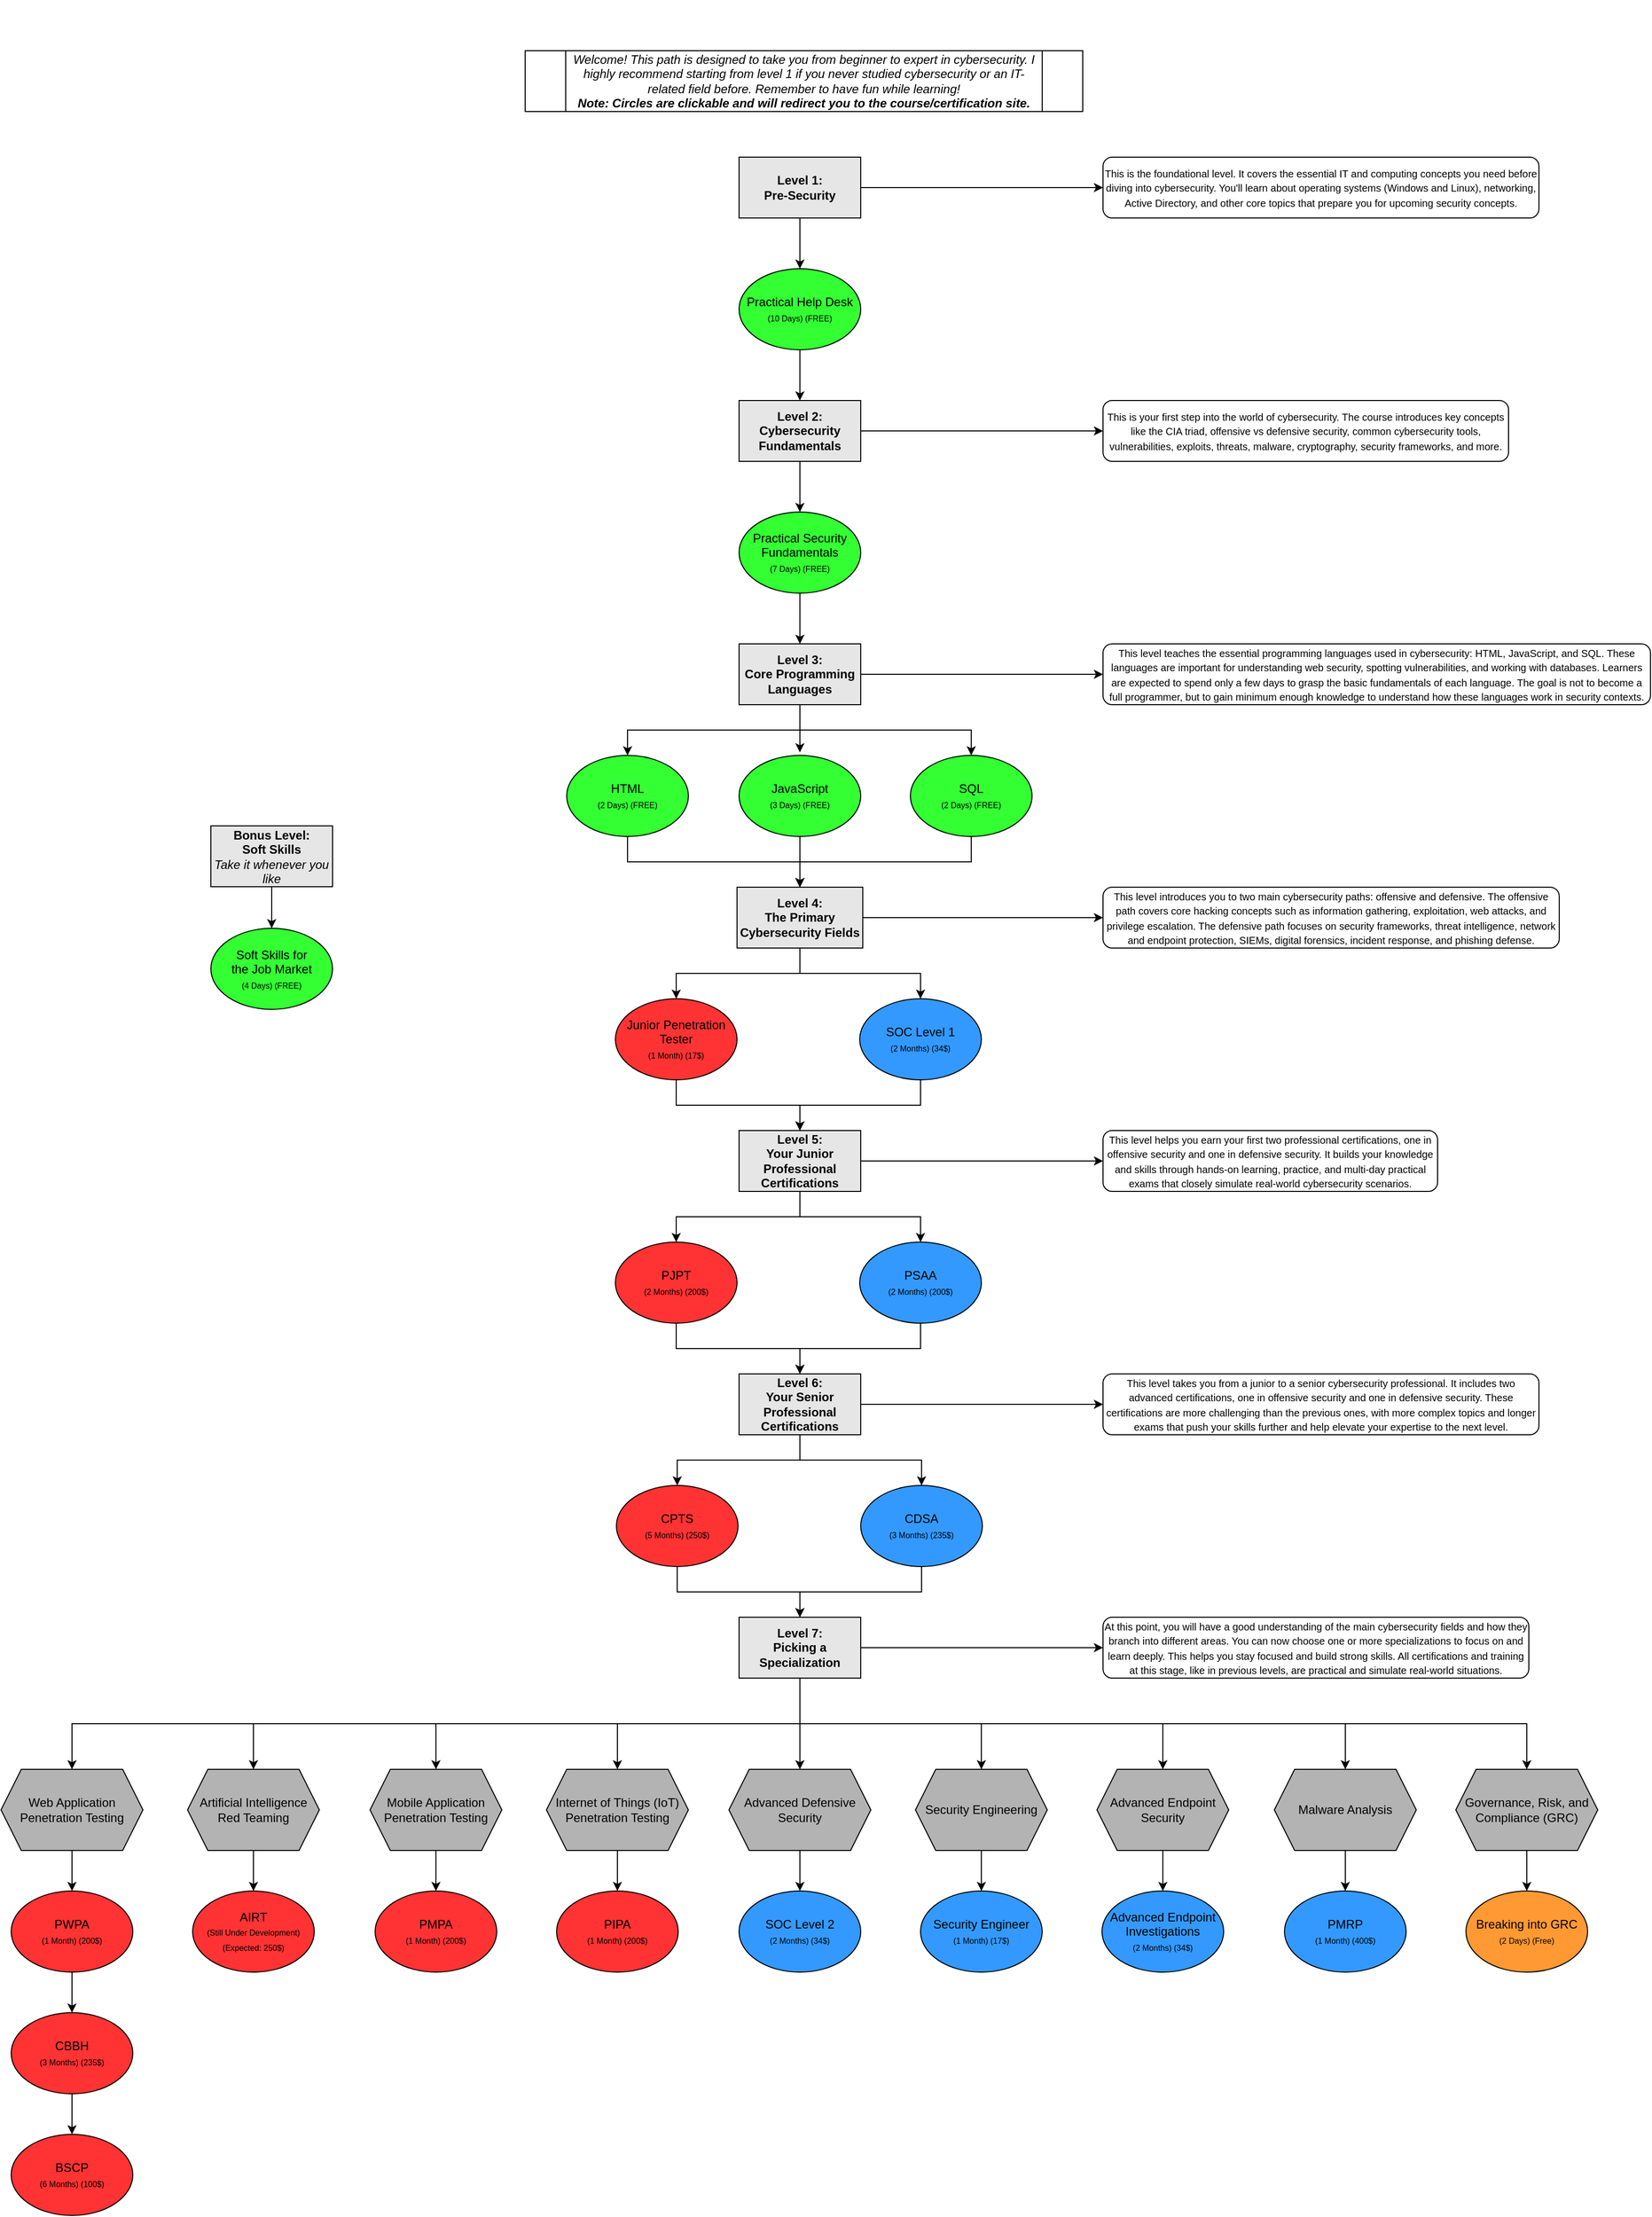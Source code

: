 <mxfile version="28.0.3">
  <diagram name="Page-1" id="J7OzrCMih5X3vnfGCYTY">
    <mxGraphModel dx="1801" dy="426" grid="1" gridSize="10" guides="1" tooltips="1" connect="1" arrows="1" fold="1" page="1" pageScale="1" pageWidth="850" pageHeight="1100" background="none" math="0" shadow="0">
      <root>
        <mxCell id="0" />
        <mxCell id="1" parent="0" />
        <mxCell id="FgrMO-ivLKWkDhHZ7NfL-2" style="edgeStyle=orthogonalEdgeStyle;rounded=0;orthogonalLoop=1;jettySize=auto;html=1;" parent="1" source="FgrMO-ivLKWkDhHZ7NfL-1" target="FgrMO-ivLKWkDhHZ7NfL-4" edge="1">
          <mxGeometry relative="1" as="geometry">
            <mxPoint x="406" y="495" as="targetPoint" />
          </mxGeometry>
        </mxCell>
        <mxCell id="FgrMO-ivLKWkDhHZ7NfL-1" value="&lt;div&gt;Level 1:&lt;/div&gt;&lt;div&gt;Pre-Security&lt;/div&gt;" style="rounded=0;whiteSpace=wrap;html=1;fontStyle=1;fillColor=#E6E6E6;" parent="1" vertex="1">
          <mxGeometry x="361" y="165" width="120" height="60" as="geometry" />
        </mxCell>
        <mxCell id="FgrMO-ivLKWkDhHZ7NfL-7" style="edgeStyle=orthogonalEdgeStyle;rounded=0;orthogonalLoop=1;jettySize=auto;html=1;entryX=0.5;entryY=0;entryDx=0;entryDy=0;" parent="1" source="FgrMO-ivLKWkDhHZ7NfL-3" target="FgrMO-ivLKWkDhHZ7NfL-6" edge="1">
          <mxGeometry relative="1" as="geometry" />
        </mxCell>
        <mxCell id="FgrMO-ivLKWkDhHZ7NfL-100" style="edgeStyle=orthogonalEdgeStyle;rounded=0;orthogonalLoop=1;jettySize=auto;html=1;entryX=0;entryY=0.5;entryDx=0;entryDy=0;" parent="1" source="FgrMO-ivLKWkDhHZ7NfL-3" target="FgrMO-ivLKWkDhHZ7NfL-99" edge="1">
          <mxGeometry relative="1" as="geometry" />
        </mxCell>
        <mxCell id="FgrMO-ivLKWkDhHZ7NfL-3" value="&lt;div&gt;Level 2:&lt;/div&gt;&lt;div&gt;Cybersecurity Fundamentals&lt;/div&gt;" style="rounded=0;whiteSpace=wrap;html=1;fontStyle=1;fillColor=#E6E6E6;" parent="1" vertex="1">
          <mxGeometry x="361" y="405" width="120" height="60" as="geometry" />
        </mxCell>
        <mxCell id="FgrMO-ivLKWkDhHZ7NfL-97" style="edgeStyle=orthogonalEdgeStyle;rounded=0;orthogonalLoop=1;jettySize=auto;html=1;entryX=0;entryY=0.5;entryDx=0;entryDy=0;exitX=1;exitY=0.5;exitDx=0;exitDy=0;" parent="1" source="FgrMO-ivLKWkDhHZ7NfL-1" target="FgrMO-ivLKWkDhHZ7NfL-98" edge="1">
          <mxGeometry relative="1" as="geometry">
            <mxPoint x="510" y="185" as="sourcePoint" />
            <mxPoint x="670" y="195" as="targetPoint" />
          </mxGeometry>
        </mxCell>
        <UserObject label="&lt;div&gt;Practical Help Desk&lt;/div&gt;&lt;font style=&quot;font-size: 8px;&quot;&gt;(10 Days) (FREE)&lt;/font&gt;" link="https://academy.tcm-sec.com/p/practical-help-desk" linkTarget="_blank" id="FgrMO-ivLKWkDhHZ7NfL-4">
          <mxCell style="ellipse;whiteSpace=wrap;html=1;fillColor=#33FF33;" parent="1" vertex="1">
            <mxGeometry x="361" y="275" width="120" height="80" as="geometry" />
          </mxCell>
        </UserObject>
        <mxCell id="FgrMO-ivLKWkDhHZ7NfL-5" style="edgeStyle=orthogonalEdgeStyle;rounded=0;orthogonalLoop=1;jettySize=auto;html=1;entryX=0.5;entryY=0;entryDx=0;entryDy=0;" parent="1" source="FgrMO-ivLKWkDhHZ7NfL-4" target="FgrMO-ivLKWkDhHZ7NfL-3" edge="1">
          <mxGeometry relative="1" as="geometry" />
        </mxCell>
        <mxCell id="FgrMO-ivLKWkDhHZ7NfL-113" style="edgeStyle=orthogonalEdgeStyle;rounded=0;orthogonalLoop=1;jettySize=auto;html=1;entryX=0.5;entryY=0;entryDx=0;entryDy=0;" parent="1" source="FgrMO-ivLKWkDhHZ7NfL-6" target="FgrMO-ivLKWkDhHZ7NfL-112" edge="1">
          <mxGeometry relative="1" as="geometry" />
        </mxCell>
        <UserObject label="&lt;div&gt;Practical Security Fundamentals&lt;/div&gt;&lt;div&gt;&lt;font style=&quot;font-size: 8px;&quot;&gt;(7 Days) (FREE)&lt;/font&gt;&lt;/div&gt;" link="https://academy.tcm-sec.com/p/practical-security-fundamentals" linkTarget="_blank" id="FgrMO-ivLKWkDhHZ7NfL-6">
          <mxCell style="ellipse;whiteSpace=wrap;html=1;fillColor=#33FF33;" parent="1" vertex="1">
            <mxGeometry x="361" y="515" width="120" height="80" as="geometry" />
          </mxCell>
        </UserObject>
        <mxCell id="FgrMO-ivLKWkDhHZ7NfL-10" style="edgeStyle=orthogonalEdgeStyle;rounded=0;orthogonalLoop=1;jettySize=auto;html=1;exitX=0.5;exitY=1;exitDx=0;exitDy=0;entryX=0.5;entryY=0;entryDx=0;entryDy=0;" parent="1" source="FgrMO-ivLKWkDhHZ7NfL-8" target="FgrMO-ivLKWkDhHZ7NfL-11" edge="1">
          <mxGeometry relative="1" as="geometry">
            <mxPoint x="236" y="1035" as="targetPoint" />
          </mxGeometry>
        </mxCell>
        <mxCell id="FgrMO-ivLKWkDhHZ7NfL-13" style="edgeStyle=orthogonalEdgeStyle;rounded=0;orthogonalLoop=1;jettySize=auto;html=1;entryX=0.5;entryY=0;entryDx=0;entryDy=0;" parent="1" source="FgrMO-ivLKWkDhHZ7NfL-8" target="FgrMO-ivLKWkDhHZ7NfL-12" edge="1">
          <mxGeometry relative="1" as="geometry" />
        </mxCell>
        <mxCell id="FgrMO-ivLKWkDhHZ7NfL-102" style="edgeStyle=orthogonalEdgeStyle;rounded=0;orthogonalLoop=1;jettySize=auto;html=1;entryX=0;entryY=0.5;entryDx=0;entryDy=0;" parent="1" source="FgrMO-ivLKWkDhHZ7NfL-8" target="FgrMO-ivLKWkDhHZ7NfL-101" edge="1">
          <mxGeometry relative="1" as="geometry" />
        </mxCell>
        <mxCell id="FgrMO-ivLKWkDhHZ7NfL-8" value="&lt;div&gt;Level 4:&lt;/div&gt;&lt;div&gt;The Primary Cybersecurity Fields&lt;/div&gt;" style="whiteSpace=wrap;html=1;fontStyle=1;fillColor=#E6E6E6;" parent="1" vertex="1">
          <mxGeometry x="359" y="885" width="124" height="60" as="geometry" />
        </mxCell>
        <mxCell id="FgrMO-ivLKWkDhHZ7NfL-16" style="edgeStyle=orthogonalEdgeStyle;rounded=0;orthogonalLoop=1;jettySize=auto;html=1;entryX=0.5;entryY=0;entryDx=0;entryDy=0;exitX=0.5;exitY=1;exitDx=0;exitDy=0;" parent="1" source="FgrMO-ivLKWkDhHZ7NfL-11" target="FgrMO-ivLKWkDhHZ7NfL-14" edge="1">
          <mxGeometry relative="1" as="geometry" />
        </mxCell>
        <UserObject label="&lt;div&gt;Junior Penetration Tester&lt;/div&gt;&lt;div&gt;&lt;font style=&quot;font-size: 8px;&quot;&gt;(1 Month) (17$)&lt;/font&gt;&lt;/div&gt;" link="https://tryhackme.com/path/outline/jrpenetrationtester" linkTarget="_blank" id="FgrMO-ivLKWkDhHZ7NfL-11">
          <mxCell style="ellipse;whiteSpace=wrap;html=1;fillColor=#FF3333;" parent="1" vertex="1">
            <mxGeometry x="239" y="995" width="120" height="80" as="geometry" />
          </mxCell>
        </UserObject>
        <mxCell id="FgrMO-ivLKWkDhHZ7NfL-15" style="edgeStyle=orthogonalEdgeStyle;rounded=0;orthogonalLoop=1;jettySize=auto;html=1;entryX=0.5;entryY=0;entryDx=0;entryDy=0;exitX=0.5;exitY=1;exitDx=0;exitDy=0;" parent="1" source="FgrMO-ivLKWkDhHZ7NfL-12" target="FgrMO-ivLKWkDhHZ7NfL-14" edge="1">
          <mxGeometry relative="1" as="geometry">
            <mxPoint x="481" y="1115" as="sourcePoint" />
          </mxGeometry>
        </mxCell>
        <UserObject label="&lt;div&gt;SOC Level 1&lt;/div&gt;&lt;div&gt;&lt;font style=&quot;font-size: 8px;&quot;&gt;(2 Months) (34$)&lt;/font&gt;&lt;/div&gt;" link="https://tryhackme.com/path/outline/soclevel1" linkTarget="_blank" id="FgrMO-ivLKWkDhHZ7NfL-12">
          <mxCell style="ellipse;whiteSpace=wrap;html=1;fillColor=#3399FF;" parent="1" vertex="1">
            <mxGeometry x="480" y="995" width="120" height="80" as="geometry" />
          </mxCell>
        </UserObject>
        <mxCell id="FgrMO-ivLKWkDhHZ7NfL-20" style="edgeStyle=orthogonalEdgeStyle;rounded=0;orthogonalLoop=1;jettySize=auto;html=1;entryX=0.5;entryY=0;entryDx=0;entryDy=0;exitX=0.5;exitY=1;exitDx=0;exitDy=0;" parent="1" source="FgrMO-ivLKWkDhHZ7NfL-14" target="FgrMO-ivLKWkDhHZ7NfL-18" edge="1">
          <mxGeometry relative="1" as="geometry" />
        </mxCell>
        <mxCell id="FgrMO-ivLKWkDhHZ7NfL-21" style="edgeStyle=orthogonalEdgeStyle;rounded=0;orthogonalLoop=1;jettySize=auto;html=1;entryX=0.5;entryY=0;entryDx=0;entryDy=0;" parent="1" source="FgrMO-ivLKWkDhHZ7NfL-14" target="FgrMO-ivLKWkDhHZ7NfL-19" edge="1">
          <mxGeometry relative="1" as="geometry" />
        </mxCell>
        <mxCell id="FgrMO-ivLKWkDhHZ7NfL-104" style="edgeStyle=orthogonalEdgeStyle;rounded=0;orthogonalLoop=1;jettySize=auto;html=1;entryX=0;entryY=0.5;entryDx=0;entryDy=0;" parent="1" source="FgrMO-ivLKWkDhHZ7NfL-14" target="FgrMO-ivLKWkDhHZ7NfL-103" edge="1">
          <mxGeometry relative="1" as="geometry" />
        </mxCell>
        <mxCell id="FgrMO-ivLKWkDhHZ7NfL-14" value="&lt;div&gt;Level 5:&lt;/div&gt;&lt;div&gt;Your Junior Professional Certifications&lt;/div&gt;" style="whiteSpace=wrap;html=1;fontStyle=1;fillColor=#E6E6E6;" parent="1" vertex="1">
          <mxGeometry x="361" y="1125" width="120" height="60" as="geometry" />
        </mxCell>
        <mxCell id="FgrMO-ivLKWkDhHZ7NfL-30" style="edgeStyle=orthogonalEdgeStyle;rounded=0;orthogonalLoop=1;jettySize=auto;html=1;entryX=0.5;entryY=0;entryDx=0;entryDy=0;exitX=0.5;exitY=1;exitDx=0;exitDy=0;" parent="1" source="FgrMO-ivLKWkDhHZ7NfL-18" target="FgrMO-ivLKWkDhHZ7NfL-22" edge="1">
          <mxGeometry relative="1" as="geometry" />
        </mxCell>
        <UserObject label="&lt;div&gt;PJPT&lt;/div&gt;&lt;div&gt;&lt;font style=&quot;font-size: 8px;&quot;&gt;(2 Months) (200$)&lt;/font&gt;&lt;/div&gt;" link="https://certifications.tcm-sec.com/pjpt/" linkTarget="_blank" id="FgrMO-ivLKWkDhHZ7NfL-18">
          <mxCell style="ellipse;whiteSpace=wrap;html=1;fillColor=#FF3333;" parent="1" vertex="1">
            <mxGeometry x="239" y="1235" width="120" height="80" as="geometry" />
          </mxCell>
        </UserObject>
        <mxCell id="FgrMO-ivLKWkDhHZ7NfL-29" style="edgeStyle=orthogonalEdgeStyle;rounded=0;orthogonalLoop=1;jettySize=auto;html=1;entryX=0.5;entryY=0;entryDx=0;entryDy=0;" parent="1" source="FgrMO-ivLKWkDhHZ7NfL-19" target="FgrMO-ivLKWkDhHZ7NfL-22" edge="1">
          <mxGeometry relative="1" as="geometry" />
        </mxCell>
        <UserObject label="&lt;div&gt;PSAA&lt;/div&gt;&lt;div&gt;&lt;font style=&quot;font-size: 8px;&quot;&gt;(2 Months) (200$)&lt;/font&gt;&lt;/div&gt;" link="https://certifications.tcm-sec.com/psaa/" linkTarget="_blank" id="FgrMO-ivLKWkDhHZ7NfL-19">
          <mxCell style="ellipse;whiteSpace=wrap;html=1;fillColor=#3399FF;" parent="1" vertex="1">
            <mxGeometry x="480" y="1235" width="120" height="80" as="geometry" />
          </mxCell>
        </UserObject>
        <mxCell id="FgrMO-ivLKWkDhHZ7NfL-26" style="edgeStyle=orthogonalEdgeStyle;rounded=0;orthogonalLoop=1;jettySize=auto;html=1;exitX=0.5;exitY=1;exitDx=0;exitDy=0;" parent="1" source="FgrMO-ivLKWkDhHZ7NfL-22" target="FgrMO-ivLKWkDhHZ7NfL-23" edge="1">
          <mxGeometry relative="1" as="geometry" />
        </mxCell>
        <mxCell id="FgrMO-ivLKWkDhHZ7NfL-27" style="edgeStyle=orthogonalEdgeStyle;rounded=0;orthogonalLoop=1;jettySize=auto;html=1;entryX=0.5;entryY=0;entryDx=0;entryDy=0;exitX=0.5;exitY=1;exitDx=0;exitDy=0;" parent="1" source="FgrMO-ivLKWkDhHZ7NfL-22" target="FgrMO-ivLKWkDhHZ7NfL-24" edge="1">
          <mxGeometry relative="1" as="geometry" />
        </mxCell>
        <mxCell id="FgrMO-ivLKWkDhHZ7NfL-106" style="edgeStyle=orthogonalEdgeStyle;rounded=0;orthogonalLoop=1;jettySize=auto;html=1;entryX=0;entryY=0.5;entryDx=0;entryDy=0;" parent="1" source="FgrMO-ivLKWkDhHZ7NfL-22" target="FgrMO-ivLKWkDhHZ7NfL-105" edge="1">
          <mxGeometry relative="1" as="geometry" />
        </mxCell>
        <mxCell id="FgrMO-ivLKWkDhHZ7NfL-22" value="&lt;div&gt;Level 6:&lt;/div&gt;&lt;div&gt;Your Senior Professional Certifications&lt;/div&gt;" style="whiteSpace=wrap;html=1;fontStyle=1;fillColor=#E6E6E6;" parent="1" vertex="1">
          <mxGeometry x="361" y="1365" width="120" height="60" as="geometry" />
        </mxCell>
        <mxCell id="FgrMO-ivLKWkDhHZ7NfL-32" style="edgeStyle=orthogonalEdgeStyle;rounded=0;orthogonalLoop=1;jettySize=auto;html=1;entryX=0.5;entryY=0;entryDx=0;entryDy=0;exitX=0.5;exitY=1;exitDx=0;exitDy=0;" parent="1" source="FgrMO-ivLKWkDhHZ7NfL-23" target="FgrMO-ivLKWkDhHZ7NfL-28" edge="1">
          <mxGeometry relative="1" as="geometry" />
        </mxCell>
        <UserObject label="&lt;div&gt;CPTS&lt;/div&gt;&lt;div&gt;&lt;font style=&quot;font-size: 8px;&quot;&gt;(5 Months) (250$)&lt;/font&gt;&lt;/div&gt;" link="https://academy.hackthebox.com/preview/certifications/htb-certified-penetration-testing-specialist" linkTarget="_blank" id="FgrMO-ivLKWkDhHZ7NfL-23">
          <mxCell style="ellipse;whiteSpace=wrap;html=1;fillColor=#FF3333;" parent="1" vertex="1">
            <mxGeometry x="240" y="1475" width="120" height="80" as="geometry" />
          </mxCell>
        </UserObject>
        <mxCell id="FgrMO-ivLKWkDhHZ7NfL-31" style="edgeStyle=orthogonalEdgeStyle;rounded=0;orthogonalLoop=1;jettySize=auto;html=1;entryX=0.5;entryY=0;entryDx=0;entryDy=0;exitX=0.5;exitY=1;exitDx=0;exitDy=0;" parent="1" source="FgrMO-ivLKWkDhHZ7NfL-24" target="FgrMO-ivLKWkDhHZ7NfL-28" edge="1">
          <mxGeometry relative="1" as="geometry" />
        </mxCell>
        <UserObject label="&lt;div&gt;CDSA&lt;/div&gt;&lt;div&gt;&lt;font style=&quot;font-size: 8px;&quot;&gt;(3 Months) (235$)&lt;/font&gt;&lt;/div&gt;" link="https://academy.hackthebox.com/preview/certifications/htb-certified-defensive-security-analyst" linkTarget="_blank" id="FgrMO-ivLKWkDhHZ7NfL-24">
          <mxCell style="ellipse;whiteSpace=wrap;html=1;fillColor=#3399FF;" parent="1" vertex="1">
            <mxGeometry x="481" y="1475" width="120" height="80" as="geometry" />
          </mxCell>
        </UserObject>
        <mxCell id="FgrMO-ivLKWkDhHZ7NfL-58" style="edgeStyle=orthogonalEdgeStyle;rounded=0;orthogonalLoop=1;jettySize=auto;html=1;entryX=0.5;entryY=0;entryDx=0;entryDy=0;exitX=0.5;exitY=1;exitDx=0;exitDy=0;" parent="1" source="FgrMO-ivLKWkDhHZ7NfL-28" target="FgrMO-ivLKWkDhHZ7NfL-35" edge="1">
          <mxGeometry relative="1" as="geometry" />
        </mxCell>
        <mxCell id="FgrMO-ivLKWkDhHZ7NfL-60" style="edgeStyle=orthogonalEdgeStyle;rounded=0;orthogonalLoop=1;jettySize=auto;html=1;entryX=0.5;entryY=0;entryDx=0;entryDy=0;exitX=0.5;exitY=1;exitDx=0;exitDy=0;" parent="1" source="FgrMO-ivLKWkDhHZ7NfL-28" target="FgrMO-ivLKWkDhHZ7NfL-41" edge="1">
          <mxGeometry relative="1" as="geometry" />
        </mxCell>
        <mxCell id="FgrMO-ivLKWkDhHZ7NfL-61" style="edgeStyle=orthogonalEdgeStyle;rounded=0;orthogonalLoop=1;jettySize=auto;html=1;entryX=0.5;entryY=0;entryDx=0;entryDy=0;exitX=0.5;exitY=1;exitDx=0;exitDy=0;" parent="1" source="FgrMO-ivLKWkDhHZ7NfL-28" target="FgrMO-ivLKWkDhHZ7NfL-43" edge="1">
          <mxGeometry relative="1" as="geometry" />
        </mxCell>
        <mxCell id="FgrMO-ivLKWkDhHZ7NfL-62" style="edgeStyle=orthogonalEdgeStyle;rounded=0;orthogonalLoop=1;jettySize=auto;html=1;entryX=0.5;entryY=0;entryDx=0;entryDy=0;exitX=0.5;exitY=1;exitDx=0;exitDy=0;" parent="1" source="FgrMO-ivLKWkDhHZ7NfL-28" target="FgrMO-ivLKWkDhHZ7NfL-45" edge="1">
          <mxGeometry relative="1" as="geometry" />
        </mxCell>
        <mxCell id="FgrMO-ivLKWkDhHZ7NfL-63" style="edgeStyle=orthogonalEdgeStyle;rounded=0;orthogonalLoop=1;jettySize=auto;html=1;entryX=0.5;entryY=0;entryDx=0;entryDy=0;exitX=0.5;exitY=1;exitDx=0;exitDy=0;" parent="1" source="FgrMO-ivLKWkDhHZ7NfL-28" target="FgrMO-ivLKWkDhHZ7NfL-38" edge="1">
          <mxGeometry relative="1" as="geometry" />
        </mxCell>
        <mxCell id="FgrMO-ivLKWkDhHZ7NfL-64" style="edgeStyle=orthogonalEdgeStyle;rounded=0;orthogonalLoop=1;jettySize=auto;html=1;entryX=0.5;entryY=0;entryDx=0;entryDy=0;exitX=0.5;exitY=1;exitDx=0;exitDy=0;" parent="1" source="FgrMO-ivLKWkDhHZ7NfL-28" target="FgrMO-ivLKWkDhHZ7NfL-47" edge="1">
          <mxGeometry relative="1" as="geometry" />
        </mxCell>
        <mxCell id="FgrMO-ivLKWkDhHZ7NfL-65" style="edgeStyle=orthogonalEdgeStyle;rounded=0;orthogonalLoop=1;jettySize=auto;html=1;exitX=0.5;exitY=1;exitDx=0;exitDy=0;" parent="1" source="FgrMO-ivLKWkDhHZ7NfL-28" target="FgrMO-ivLKWkDhHZ7NfL-51" edge="1">
          <mxGeometry relative="1" as="geometry" />
        </mxCell>
        <mxCell id="FgrMO-ivLKWkDhHZ7NfL-94" style="edgeStyle=orthogonalEdgeStyle;rounded=0;orthogonalLoop=1;jettySize=auto;html=1;entryX=0.5;entryY=0;entryDx=0;entryDy=0;exitX=0.5;exitY=1;exitDx=0;exitDy=0;" parent="1" source="FgrMO-ivLKWkDhHZ7NfL-28" target="FgrMO-ivLKWkDhHZ7NfL-92" edge="1">
          <mxGeometry relative="1" as="geometry" />
        </mxCell>
        <mxCell id="FgrMO-ivLKWkDhHZ7NfL-95" style="edgeStyle=orthogonalEdgeStyle;rounded=0;orthogonalLoop=1;jettySize=auto;html=1;entryX=0.5;entryY=0;entryDx=0;entryDy=0;exitX=0.5;exitY=1;exitDx=0;exitDy=0;" parent="1" source="FgrMO-ivLKWkDhHZ7NfL-28" target="FgrMO-ivLKWkDhHZ7NfL-89" edge="1">
          <mxGeometry relative="1" as="geometry" />
        </mxCell>
        <mxCell id="FgrMO-ivLKWkDhHZ7NfL-108" style="edgeStyle=orthogonalEdgeStyle;rounded=0;orthogonalLoop=1;jettySize=auto;html=1;entryX=0;entryY=0.5;entryDx=0;entryDy=0;" parent="1" source="FgrMO-ivLKWkDhHZ7NfL-28" target="FgrMO-ivLKWkDhHZ7NfL-107" edge="1">
          <mxGeometry relative="1" as="geometry" />
        </mxCell>
        <mxCell id="FgrMO-ivLKWkDhHZ7NfL-28" value="&lt;div&gt;Level 7:&lt;/div&gt;&lt;div&gt;Picking a Specialization&lt;/div&gt;" style="whiteSpace=wrap;html=1;fontStyle=1;fillColor=#E6E6E6;" parent="1" vertex="1">
          <mxGeometry x="361" y="1605" width="120" height="60" as="geometry" />
        </mxCell>
        <mxCell id="FgrMO-ivLKWkDhHZ7NfL-68" style="edgeStyle=orthogonalEdgeStyle;rounded=0;orthogonalLoop=1;jettySize=auto;html=1;entryX=0.5;entryY=0;entryDx=0;entryDy=0;" parent="1" source="FgrMO-ivLKWkDhHZ7NfL-33" target="FgrMO-ivLKWkDhHZ7NfL-36" edge="1">
          <mxGeometry relative="1" as="geometry" />
        </mxCell>
        <UserObject label="&lt;div&gt;CBBH&lt;/div&gt;&lt;div&gt;&lt;font style=&quot;font-size: 8px;&quot;&gt;(3 Months) (235$)&lt;/font&gt;&lt;/div&gt;" link="https://academy.hackthebox.com/preview/certifications/htb-certified-bug-bounty-hunter" linkTarget="_blank" id="FgrMO-ivLKWkDhHZ7NfL-33">
          <mxCell style="ellipse;whiteSpace=wrap;html=1;fillColor=#FF3333;" parent="1" vertex="1">
            <mxGeometry x="-357" y="1995" width="120" height="80" as="geometry" />
          </mxCell>
        </UserObject>
        <mxCell id="FgrMO-ivLKWkDhHZ7NfL-66" style="edgeStyle=orthogonalEdgeStyle;rounded=0;orthogonalLoop=1;jettySize=auto;html=1;" parent="1" source="FgrMO-ivLKWkDhHZ7NfL-35" target="FgrMO-ivLKWkDhHZ7NfL-50" edge="1">
          <mxGeometry relative="1" as="geometry" />
        </mxCell>
        <mxCell id="FgrMO-ivLKWkDhHZ7NfL-35" value="Web Application Penetration Testing" style="shape=hexagon;perimeter=hexagonPerimeter2;whiteSpace=wrap;html=1;fixedSize=1;fillColor=#B3B3B3;" parent="1" vertex="1">
          <mxGeometry x="-367" y="1755" width="140" height="80" as="geometry" />
        </mxCell>
        <UserObject label="&lt;div&gt;BSCP&lt;/div&gt;&lt;div&gt;&lt;font style=&quot;font-size: 8px;&quot;&gt;(6 Months) (100$)&lt;/font&gt;&lt;/div&gt;" link="https://portswigger.net/web-security/certification" linkTarget="_blank" id="FgrMO-ivLKWkDhHZ7NfL-36">
          <mxCell style="ellipse;whiteSpace=wrap;html=1;fillColor=#FF3333;" parent="1" vertex="1">
            <mxGeometry x="-357" y="2115" width="120" height="80" as="geometry" />
          </mxCell>
        </UserObject>
        <mxCell id="FgrMO-ivLKWkDhHZ7NfL-73" style="edgeStyle=orthogonalEdgeStyle;rounded=0;orthogonalLoop=1;jettySize=auto;html=1;" parent="1" source="FgrMO-ivLKWkDhHZ7NfL-38" target="FgrMO-ivLKWkDhHZ7NfL-40" edge="1">
          <mxGeometry relative="1" as="geometry" />
        </mxCell>
        <mxCell id="FgrMO-ivLKWkDhHZ7NfL-38" value="Advanced Defensive Security" style="shape=hexagon;perimeter=hexagonPerimeter2;whiteSpace=wrap;html=1;fixedSize=1;fillColor=#B3B3B3;" parent="1" vertex="1">
          <mxGeometry x="351" y="1755" width="140" height="80" as="geometry" />
        </mxCell>
        <UserObject label="&lt;div&gt;SOC Level 2&lt;/div&gt;&lt;div&gt;&lt;font style=&quot;font-size: 8px;&quot;&gt;(2 Months) (34$)&lt;/font&gt;&lt;/div&gt;" link="https://tryhackme.com/path/outline/soclevel2" linkTarget="_blank" id="FgrMO-ivLKWkDhHZ7NfL-40">
          <mxCell style="ellipse;whiteSpace=wrap;html=1;fillColor=#3399FF;" parent="1" vertex="1">
            <mxGeometry x="361" y="1875" width="120" height="80" as="geometry" />
          </mxCell>
        </UserObject>
        <mxCell id="FgrMO-ivLKWkDhHZ7NfL-70" style="edgeStyle=orthogonalEdgeStyle;rounded=0;orthogonalLoop=1;jettySize=auto;html=1;entryX=0.5;entryY=0;entryDx=0;entryDy=0;" parent="1" source="FgrMO-ivLKWkDhHZ7NfL-41" target="FgrMO-ivLKWkDhHZ7NfL-42" edge="1">
          <mxGeometry relative="1" as="geometry" />
        </mxCell>
        <mxCell id="FgrMO-ivLKWkDhHZ7NfL-41" value="Artificial Intelligence Red Teaming" style="shape=hexagon;perimeter=hexagonPerimeter2;whiteSpace=wrap;html=1;fixedSize=1;fillColor=#B3B3B3;" parent="1" vertex="1">
          <mxGeometry x="-183" y="1755" width="130" height="80" as="geometry" />
        </mxCell>
        <UserObject label="&lt;div&gt;AIRT&lt;/div&gt;&lt;div&gt;&lt;font style=&quot;font-size: 8px;&quot;&gt;(Still Under Development) (Expected: 250$)&lt;/font&gt;&lt;/div&gt;" link="https://academy.hackthebox.com/path/preview/ai-red-teamer" linkTarget="_blank" id="FgrMO-ivLKWkDhHZ7NfL-42">
          <mxCell style="ellipse;whiteSpace=wrap;html=1;fillColor=#FF3333;" parent="1" vertex="1">
            <mxGeometry x="-178" y="1875" width="120" height="80" as="geometry" />
          </mxCell>
        </UserObject>
        <mxCell id="FgrMO-ivLKWkDhHZ7NfL-71" style="edgeStyle=orthogonalEdgeStyle;rounded=0;orthogonalLoop=1;jettySize=auto;html=1;entryX=0.5;entryY=0;entryDx=0;entryDy=0;" parent="1" source="FgrMO-ivLKWkDhHZ7NfL-43" target="FgrMO-ivLKWkDhHZ7NfL-46" edge="1">
          <mxGeometry relative="1" as="geometry" />
        </mxCell>
        <mxCell id="FgrMO-ivLKWkDhHZ7NfL-43" value="Mobile Application Penetration Testing" style="shape=hexagon;perimeter=hexagonPerimeter2;whiteSpace=wrap;html=1;fixedSize=1;fillColor=#B3B3B3;" parent="1" vertex="1">
          <mxGeometry x="-3" y="1755" width="130" height="80" as="geometry" />
        </mxCell>
        <UserObject label="&lt;div&gt;PIPA&lt;/div&gt;&lt;div&gt;&lt;font style=&quot;font-size: 8px;&quot;&gt;(1 Month) (200$)&lt;/font&gt;&lt;/div&gt;" link="https://certifications.tcm-sec.com/pipa/" linkTarget="_blank" id="FgrMO-ivLKWkDhHZ7NfL-44">
          <mxCell style="ellipse;whiteSpace=wrap;html=1;fillColor=#FF3333;" parent="1" vertex="1">
            <mxGeometry x="181" y="1875" width="120" height="80" as="geometry" />
          </mxCell>
        </UserObject>
        <mxCell id="FgrMO-ivLKWkDhHZ7NfL-45" value="Internet of Things (IoT) Penetration Testing" style="shape=hexagon;perimeter=hexagonPerimeter2;whiteSpace=wrap;html=1;fixedSize=1;fillColor=#B3B3B3;" parent="1" vertex="1">
          <mxGeometry x="171" y="1755" width="140" height="80" as="geometry" />
        </mxCell>
        <UserObject label="&lt;div&gt;PMPA&lt;/div&gt;&lt;div&gt;&lt;font style=&quot;font-size: 8px;&quot;&gt;(1 Month) (200$)&lt;/font&gt;&lt;/div&gt;" link="https://certifications.tcm-sec.com/pmpa/" linkTarget="_blank" id="FgrMO-ivLKWkDhHZ7NfL-46">
          <mxCell style="ellipse;whiteSpace=wrap;html=1;fillColor=#FF3333;" parent="1" vertex="1">
            <mxGeometry x="2" y="1875" width="120" height="80" as="geometry" />
          </mxCell>
        </UserObject>
        <mxCell id="FgrMO-ivLKWkDhHZ7NfL-74" style="edgeStyle=orthogonalEdgeStyle;rounded=0;orthogonalLoop=1;jettySize=auto;html=1;entryX=0.5;entryY=0;entryDx=0;entryDy=0;" parent="1" source="FgrMO-ivLKWkDhHZ7NfL-47" target="FgrMO-ivLKWkDhHZ7NfL-49" edge="1">
          <mxGeometry relative="1" as="geometry" />
        </mxCell>
        <mxCell id="FgrMO-ivLKWkDhHZ7NfL-47" value="Malware Analysis" style="shape=hexagon;perimeter=hexagonPerimeter2;whiteSpace=wrap;html=1;fixedSize=1;fillColor=#B3B3B3;" parent="1" vertex="1">
          <mxGeometry x="889" y="1755" width="140" height="80" as="geometry" />
        </mxCell>
        <UserObject label="&lt;div&gt;PMRP&lt;/div&gt;&lt;div&gt;&lt;font style=&quot;font-size: 8px;&quot;&gt;(1 Month) (400$)&lt;/font&gt;&lt;/div&gt;" link="https://certifications.tcm-sec.com/pmrp/" linkTarget="_blank" id="FgrMO-ivLKWkDhHZ7NfL-49">
          <mxCell style="ellipse;whiteSpace=wrap;html=1;fillColor=#3399FF;" parent="1" vertex="1">
            <mxGeometry x="899" y="1875" width="120" height="80" as="geometry" />
          </mxCell>
        </UserObject>
        <mxCell id="FgrMO-ivLKWkDhHZ7NfL-67" style="edgeStyle=orthogonalEdgeStyle;rounded=0;orthogonalLoop=1;jettySize=auto;html=1;entryX=0.5;entryY=0;entryDx=0;entryDy=0;" parent="1" source="FgrMO-ivLKWkDhHZ7NfL-50" target="FgrMO-ivLKWkDhHZ7NfL-33" edge="1">
          <mxGeometry relative="1" as="geometry" />
        </mxCell>
        <UserObject label="&lt;div&gt;PWPA&lt;/div&gt;&lt;div&gt;&lt;font style=&quot;font-size: 8px;&quot;&gt;(1 Month) (200$)&lt;/font&gt;&lt;/div&gt;" link="https://certifications.tcm-sec.com/pwpa/" linkTarget="_blank" id="FgrMO-ivLKWkDhHZ7NfL-50">
          <mxCell style="ellipse;whiteSpace=wrap;html=1;fillColor=#FF3333;" parent="1" vertex="1">
            <mxGeometry x="-357" y="1875" width="120" height="80" as="geometry" />
          </mxCell>
        </UserObject>
        <mxCell id="FgrMO-ivLKWkDhHZ7NfL-75" style="edgeStyle=orthogonalEdgeStyle;rounded=0;orthogonalLoop=1;jettySize=auto;html=1;entryX=0.5;entryY=0;entryDx=0;entryDy=0;" parent="1" source="FgrMO-ivLKWkDhHZ7NfL-51" target="FgrMO-ivLKWkDhHZ7NfL-52" edge="1">
          <mxGeometry relative="1" as="geometry" />
        </mxCell>
        <mxCell id="FgrMO-ivLKWkDhHZ7NfL-51" value="Governance, Risk, and Compliance (GRC)" style="shape=hexagon;perimeter=hexagonPerimeter2;whiteSpace=wrap;html=1;fixedSize=1;fillColor=#B3B3B3;" parent="1" vertex="1">
          <mxGeometry x="1068" y="1755" width="140" height="80" as="geometry" />
        </mxCell>
        <UserObject label="&lt;div&gt;Breaking into GRC&lt;/div&gt;&lt;div&gt;&lt;font style=&quot;font-size: 8px;&quot;&gt;(2 Days) (Free)&lt;/font&gt;&lt;/div&gt;" link="https://academy.simplycyber.io/l/pdp/break-into-grc" linkTarget="_blank" id="FgrMO-ivLKWkDhHZ7NfL-52">
          <mxCell style="ellipse;whiteSpace=wrap;html=1;fillColor=#FF9933;" parent="1" vertex="1">
            <mxGeometry x="1078" y="1875" width="120" height="80" as="geometry" />
          </mxCell>
        </UserObject>
        <mxCell id="FgrMO-ivLKWkDhHZ7NfL-72" style="edgeStyle=orthogonalEdgeStyle;rounded=0;orthogonalLoop=1;jettySize=auto;html=1;entryX=0.5;entryY=0;entryDx=0;entryDy=0;" parent="1" source="FgrMO-ivLKWkDhHZ7NfL-45" target="FgrMO-ivLKWkDhHZ7NfL-44" edge="1">
          <mxGeometry relative="1" as="geometry" />
        </mxCell>
        <mxCell id="FgrMO-ivLKWkDhHZ7NfL-88" style="edgeStyle=orthogonalEdgeStyle;rounded=0;orthogonalLoop=1;jettySize=auto;html=1;entryX=0.5;entryY=0;entryDx=0;entryDy=0;" parent="1" source="FgrMO-ivLKWkDhHZ7NfL-89" target="FgrMO-ivLKWkDhHZ7NfL-90" edge="1">
          <mxGeometry relative="1" as="geometry" />
        </mxCell>
        <mxCell id="FgrMO-ivLKWkDhHZ7NfL-89" value="Advanced Endpoint Security" style="shape=hexagon;perimeter=hexagonPerimeter2;whiteSpace=wrap;html=1;fixedSize=1;fillColor=#B3B3B3;" parent="1" vertex="1">
          <mxGeometry x="714" y="1755" width="130" height="80" as="geometry" />
        </mxCell>
        <UserObject label="&lt;div&gt;Advanced Endpoint Investigations&lt;/div&gt;&lt;div&gt;&lt;font style=&quot;font-size: 8px;&quot;&gt;(2 Months) (34$)&lt;/font&gt;&lt;/div&gt;" link="https://tryhackme.com/path/outline/advancedendpointinvestigations" linkTarget="_blank" id="FgrMO-ivLKWkDhHZ7NfL-90">
          <mxCell style="ellipse;whiteSpace=wrap;html=1;fillColor=#3399FF;" parent="1" vertex="1">
            <mxGeometry x="719" y="1875" width="120" height="80" as="geometry" />
          </mxCell>
        </UserObject>
        <mxCell id="FgrMO-ivLKWkDhHZ7NfL-91" style="edgeStyle=orthogonalEdgeStyle;rounded=0;orthogonalLoop=1;jettySize=auto;html=1;entryX=0.5;entryY=0;entryDx=0;entryDy=0;" parent="1" source="FgrMO-ivLKWkDhHZ7NfL-92" target="FgrMO-ivLKWkDhHZ7NfL-93" edge="1">
          <mxGeometry relative="1" as="geometry" />
        </mxCell>
        <mxCell id="FgrMO-ivLKWkDhHZ7NfL-92" value="Security Engineering" style="shape=hexagon;perimeter=hexagonPerimeter2;whiteSpace=wrap;html=1;fixedSize=1;fillColor=#B3B3B3;" parent="1" vertex="1">
          <mxGeometry x="535" y="1755" width="130" height="80" as="geometry" />
        </mxCell>
        <UserObject label="&lt;div&gt;Security Engineer&lt;/div&gt;&lt;div&gt;&lt;font style=&quot;font-size: 8px;&quot;&gt;(1 Month) (17$)&lt;/font&gt;&lt;/div&gt;" link="https://tryhackme.com/path/outline/security-engineer-training" linkTarget="_blank" id="FgrMO-ivLKWkDhHZ7NfL-93">
          <mxCell style="ellipse;whiteSpace=wrap;html=1;fillColor=#3399FF;" parent="1" vertex="1">
            <mxGeometry x="540" y="1875" width="120" height="80" as="geometry" />
          </mxCell>
        </UserObject>
        <mxCell id="FgrMO-ivLKWkDhHZ7NfL-98" value="&lt;font style=&quot;font-size: 10px;&quot;&gt;This is the foundational level. It covers the essential IT and computing concepts you need before diving into cybersecurity. You&#39;ll learn about operating systems (Windows and Linux), networking, Active Directory, and other core topics that prepare you for upcoming security concepts.&lt;/font&gt;" style="rounded=1;whiteSpace=wrap;html=1;" parent="1" vertex="1">
          <mxGeometry x="720" y="165" width="430" height="60" as="geometry" />
        </mxCell>
        <mxCell id="FgrMO-ivLKWkDhHZ7NfL-99" value="&lt;font style=&quot;font-size: 10px;&quot;&gt;This is your first step into the world of cybersecurity. The course introduces key concepts like the CIA triad, offensive vs defensive security, common cybersecurity tools, vulnerabilities, exploits, threats, malware, cryptography, security frameworks, and more.&lt;/font&gt;" style="rounded=1;whiteSpace=wrap;html=1;" parent="1" vertex="1">
          <mxGeometry x="720" y="405" width="400" height="60" as="geometry" />
        </mxCell>
        <mxCell id="FgrMO-ivLKWkDhHZ7NfL-101" value="&lt;font style=&quot;font-size: 10px;&quot;&gt;This level introduces you to two main cybersecurity paths: offensive and defensive. The offensive path covers core hacking concepts such as information gathering, exploitation, web attacks, and privilege escalation. The defensive path focuses on security frameworks, threat intelligence, network and endpoint protection, SIEMs, digital forensics, incident response, and phishing defense.&lt;/font&gt;" style="rounded=1;whiteSpace=wrap;html=1;" parent="1" vertex="1">
          <mxGeometry x="720" y="885" width="450" height="60" as="geometry" />
        </mxCell>
        <mxCell id="FgrMO-ivLKWkDhHZ7NfL-103" value="&lt;font style=&quot;font-size: 10px;&quot;&gt;This level helps you earn your first two professional certifications, one in offensive security and one in defensive security. It builds your knowledge and skills through hands-on learning, practice, and multi-day practical exams that closely simulate real-world cybersecurity scenarios.&lt;/font&gt;" style="rounded=1;whiteSpace=wrap;html=1;" parent="1" vertex="1">
          <mxGeometry x="720" y="1125" width="330" height="60" as="geometry" />
        </mxCell>
        <mxCell id="FgrMO-ivLKWkDhHZ7NfL-105" value="&lt;font style=&quot;font-size: 10px;&quot;&gt;This level takes you from a junior to a senior cybersecurity professional. It includes two advanced certifications, one in offensive security and one in defensive security. These certifications are more challenging than the previous ones, with more complex topics and longer exams that push your skills further and help elevate your expertise to the next level.&lt;/font&gt;" style="rounded=1;whiteSpace=wrap;html=1;" parent="1" vertex="1">
          <mxGeometry x="720" y="1365" width="430" height="60" as="geometry" />
        </mxCell>
        <mxCell id="FgrMO-ivLKWkDhHZ7NfL-107" value="&lt;font style=&quot;font-size: 10px;&quot;&gt;At this point, you will have a good understanding of the main cybersecurity fields and how they branch into different areas. You can now choose one or more specializations to focus on and learn deeply. This helps you stay focused and build strong skills. All certifications and training at this stage, like in previous levels, are practical and simulate real-world situations.&lt;/font&gt;" style="rounded=1;whiteSpace=wrap;html=1;" parent="1" vertex="1">
          <mxGeometry x="720" y="1605" width="420" height="60" as="geometry" />
        </mxCell>
        <mxCell id="FgrMO-ivLKWkDhHZ7NfL-111" style="edgeStyle=orthogonalEdgeStyle;rounded=0;orthogonalLoop=1;jettySize=auto;html=1;entryX=0.5;entryY=0;entryDx=0;entryDy=0;" parent="1" source="FgrMO-ivLKWkDhHZ7NfL-109" target="FgrMO-ivLKWkDhHZ7NfL-110" edge="1">
          <mxGeometry relative="1" as="geometry" />
        </mxCell>
        <mxCell id="FgrMO-ivLKWkDhHZ7NfL-109" value="&lt;div&gt;Bonus Level:&lt;/div&gt;&lt;div&gt;Soft Skills&lt;/div&gt;&lt;div&gt;&lt;i style=&quot;font-weight: normal;&quot;&gt;Take it whenever you like&lt;/i&gt;&lt;/div&gt;" style="rounded=0;whiteSpace=wrap;html=1;fontStyle=1;fillColor=#E6E6E6;" parent="1" vertex="1">
          <mxGeometry x="-160" y="824.5" width="120" height="60" as="geometry" />
        </mxCell>
        <UserObject label="&lt;div&gt;Soft Skills for&lt;br&gt;the Job Market&lt;/div&gt;&lt;font style=&quot;font-size: 8px;&quot;&gt;(4 Days) (FREE)&lt;/font&gt;" link="https://academy.tcm-sec.com/p/soft-skills-for-the-job-market" linkTarget="_blank" id="FgrMO-ivLKWkDhHZ7NfL-110">
          <mxCell style="ellipse;whiteSpace=wrap;html=1;fillColor=#33FF33;" parent="1" vertex="1">
            <mxGeometry x="-160" y="925.5" width="120" height="80" as="geometry" />
          </mxCell>
        </UserObject>
        <mxCell id="FgrMO-ivLKWkDhHZ7NfL-118" style="edgeStyle=orthogonalEdgeStyle;rounded=0;orthogonalLoop=1;jettySize=auto;html=1;exitX=0.5;exitY=1;exitDx=0;exitDy=0;" parent="1" source="FgrMO-ivLKWkDhHZ7NfL-112" target="FgrMO-ivLKWkDhHZ7NfL-117" edge="1">
          <mxGeometry relative="1" as="geometry" />
        </mxCell>
        <mxCell id="FgrMO-ivLKWkDhHZ7NfL-120" style="edgeStyle=orthogonalEdgeStyle;rounded=0;orthogonalLoop=1;jettySize=auto;html=1;entryX=0.5;entryY=0;entryDx=0;entryDy=0;exitX=0.5;exitY=1;exitDx=0;exitDy=0;" parent="1" source="FgrMO-ivLKWkDhHZ7NfL-112" target="FgrMO-ivLKWkDhHZ7NfL-115" edge="1">
          <mxGeometry relative="1" as="geometry" />
        </mxCell>
        <mxCell id="FgrMO-ivLKWkDhHZ7NfL-125" style="edgeStyle=orthogonalEdgeStyle;rounded=0;orthogonalLoop=1;jettySize=auto;html=1;entryX=0;entryY=0.5;entryDx=0;entryDy=0;" parent="1" source="FgrMO-ivLKWkDhHZ7NfL-112" target="FgrMO-ivLKWkDhHZ7NfL-124" edge="1">
          <mxGeometry relative="1" as="geometry" />
        </mxCell>
        <mxCell id="FgrMO-ivLKWkDhHZ7NfL-112" value="&lt;div&gt;Level 3:&lt;/div&gt;&lt;div&gt;Core Programming Languages&lt;/div&gt;" style="rounded=0;whiteSpace=wrap;html=1;fontStyle=1;fillColor=#E6E6E6;" parent="1" vertex="1">
          <mxGeometry x="361" y="645" width="120" height="60" as="geometry" />
        </mxCell>
        <mxCell id="FgrMO-ivLKWkDhHZ7NfL-123" style="edgeStyle=orthogonalEdgeStyle;rounded=0;orthogonalLoop=1;jettySize=auto;html=1;entryX=0.5;entryY=0;entryDx=0;entryDy=0;exitX=0.5;exitY=1;exitDx=0;exitDy=0;" parent="1" source="FgrMO-ivLKWkDhHZ7NfL-115" target="FgrMO-ivLKWkDhHZ7NfL-8" edge="1">
          <mxGeometry relative="1" as="geometry" />
        </mxCell>
        <UserObject label="&lt;div&gt;HTML&lt;/div&gt;&lt;div&gt;&lt;font style=&quot;font-size: 8px;&quot;&gt;(2 Days) (FREE)&lt;/font&gt;&lt;/div&gt;" link="https://www.tutorialspoint.com/html/index.htm" linkTarget="_blank" id="FgrMO-ivLKWkDhHZ7NfL-115">
          <mxCell style="ellipse;whiteSpace=wrap;html=1;fillColor=#33FF33;" parent="1" vertex="1">
            <mxGeometry x="191" y="755" width="120" height="80" as="geometry" />
          </mxCell>
        </UserObject>
        <mxCell id="FgrMO-ivLKWkDhHZ7NfL-122" style="edgeStyle=orthogonalEdgeStyle;rounded=0;orthogonalLoop=1;jettySize=auto;html=1;" parent="1" source="FgrMO-ivLKWkDhHZ7NfL-116" edge="1">
          <mxGeometry relative="1" as="geometry">
            <mxPoint x="421" y="885" as="targetPoint" />
          </mxGeometry>
        </mxCell>
        <UserObject label="&lt;div&gt;JavaScript&lt;/div&gt;&lt;div&gt;&lt;font style=&quot;font-size: 8px;&quot;&gt;(3 Days) (FREE)&lt;/font&gt;&lt;/div&gt;" link="https://www.tutorialspoint.com/javascript/index.htm" linkTarget="_blank" id="FgrMO-ivLKWkDhHZ7NfL-116">
          <mxCell style="ellipse;whiteSpace=wrap;html=1;fillColor=#33FF33;" parent="1" vertex="1">
            <mxGeometry x="361" y="755" width="120" height="80" as="geometry" />
          </mxCell>
        </UserObject>
        <mxCell id="FgrMO-ivLKWkDhHZ7NfL-121" style="edgeStyle=orthogonalEdgeStyle;rounded=0;orthogonalLoop=1;jettySize=auto;html=1;entryX=0.5;entryY=0;entryDx=0;entryDy=0;exitX=0.5;exitY=1;exitDx=0;exitDy=0;" parent="1" source="FgrMO-ivLKWkDhHZ7NfL-117" target="FgrMO-ivLKWkDhHZ7NfL-8" edge="1">
          <mxGeometry relative="1" as="geometry" />
        </mxCell>
        <UserObject label="&lt;div&gt;SQL&lt;/div&gt;&lt;div&gt;&lt;font style=&quot;font-size: 8px;&quot;&gt;(2 Days) (FREE)&lt;/font&gt;&lt;/div&gt;" link="https://www.tutorialspoint.com/sql/index.htm" linkTarget="_blank" id="FgrMO-ivLKWkDhHZ7NfL-117">
          <mxCell style="ellipse;whiteSpace=wrap;html=1;fillColor=#33FF33;" parent="1" vertex="1">
            <mxGeometry x="530" y="755" width="120" height="80" as="geometry" />
          </mxCell>
        </UserObject>
        <mxCell id="FgrMO-ivLKWkDhHZ7NfL-119" style="edgeStyle=orthogonalEdgeStyle;rounded=0;orthogonalLoop=1;jettySize=auto;html=1;entryX=0.5;entryY=-0.037;entryDx=0;entryDy=0;entryPerimeter=0;" parent="1" source="FgrMO-ivLKWkDhHZ7NfL-112" target="FgrMO-ivLKWkDhHZ7NfL-116" edge="1">
          <mxGeometry relative="1" as="geometry" />
        </mxCell>
        <mxCell id="FgrMO-ivLKWkDhHZ7NfL-124" value="&lt;font style=&quot;font-size: 10px;&quot;&gt;This level teaches the essential programming languages used in cybersecurity: HTML, JavaScript, and SQL. These languages are important for understanding web security, spotting vulnerabilities, and working with databases. Learners are expected to spend only a few days to grasp the basic fundamentals of each language. The goal is not to become a full programmer, but to gain minimum enough knowledge to understand how these languages work in security contexts.&lt;/font&gt;" style="rounded=1;whiteSpace=wrap;html=1;" parent="1" vertex="1">
          <mxGeometry x="720" y="645" width="540" height="60" as="geometry" />
        </mxCell>
        <mxCell id="sSZyPe40y0tBkRvreIP8-3" value="&lt;div&gt;&lt;i&gt;Welcome! This path is designed to take you from beginner to expert in cybersecurity. I highly recommend starting from level 1 if you never studied cybersecurity or an IT-related field before. Remember to have fun while learning!&lt;/i&gt;&lt;/div&gt;&lt;div&gt;&lt;b&gt;&lt;i&gt;Note: Circles are clickable and will redirect you to the course/certification site.&lt;/i&gt;&lt;/b&gt;&lt;/div&gt;" style="shape=process;whiteSpace=wrap;html=1;backgroundOutline=1;size=0.073;" parent="1" vertex="1">
          <mxGeometry x="150" y="60" width="550" height="60" as="geometry" />
        </mxCell>
        <mxCell id="sSZyPe40y0tBkRvreIP8-4" value="" style="endArrow=none;html=1;rounded=0;strokeColor=none;" parent="1" edge="1">
          <mxGeometry width="50" height="50" relative="1" as="geometry">
            <mxPoint x="380" y="10" as="sourcePoint" />
            <mxPoint x="410" y="10" as="targetPoint" />
          </mxGeometry>
        </mxCell>
      </root>
    </mxGraphModel>
  </diagram>
</mxfile>
